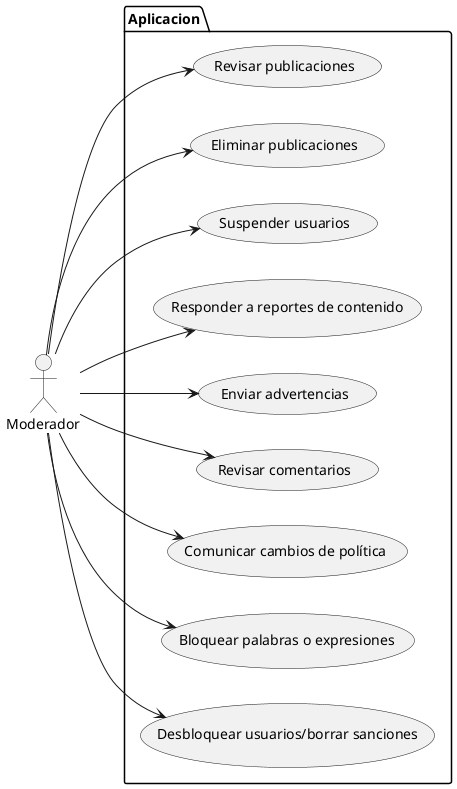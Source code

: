 @startuml
left to right direction
actor Moderador

package Aplicacion{

usecase "Revisar publicaciones" as UC1
usecase "Eliminar publicaciones" as UC2
usecase "Suspender usuarios" as UC3
usecase "Responder a reportes de contenido" as UC4
usecase "Enviar advertencias" as UC5
usecase "Revisar comentarios" as UC6

usecase "Comunicar cambios de política" as UC7
usecase "Bloquear palabras o expresiones" as UC8
usecase "Desbloquear usuarios/borrar sanciones" as UC9
}

Moderador --> UC1
Moderador --> UC2
Moderador --> UC3
Moderador --> UC4
Moderador --> UC5
Moderador --> UC6
Moderador --> UC7
Moderador --> UC8
Moderador --> UC9


@enduml
